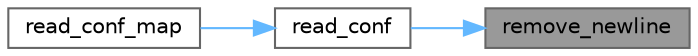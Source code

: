 digraph "remove_newline"
{
 // INTERACTIVE_SVG=YES
 // LATEX_PDF_SIZE
  bgcolor="transparent";
  edge [fontname=Helvetica,fontsize=10,labelfontname=Helvetica,labelfontsize=10];
  node [fontname=Helvetica,fontsize=10,shape=box,height=0.2,width=0.4];
  rankdir="RL";
  Node1 [id="Node000001",label="remove_newline",height=0.2,width=0.4,color="gray40", fillcolor="grey60", style="filled", fontcolor="black",tooltip=" "];
  Node1 -> Node2 [id="edge1_Node000001_Node000002",dir="back",color="steelblue1",style="solid",tooltip=" "];
  Node2 [id="Node000002",label="read_conf",height=0.2,width=0.4,color="grey40", fillcolor="white", style="filled",URL="$parser_8c.html#a107cf8d1717fa0c04c4e043443a4b04c",tooltip="Read a .conf Configuration file at filePath. conf_arr returns the array pointer. n is the size of the..."];
  Node2 -> Node3 [id="edge2_Node000002_Node000003",dir="back",color="steelblue1",style="solid",tooltip=" "];
  Node3 [id="Node000003",label="read_conf_map",height=0.2,width=0.4,color="grey40", fillcolor="white", style="filled",URL="$parser_8c.html#a0e7f89aaec2cea07726f3f7bf976288d",tooltip=" "];
}
